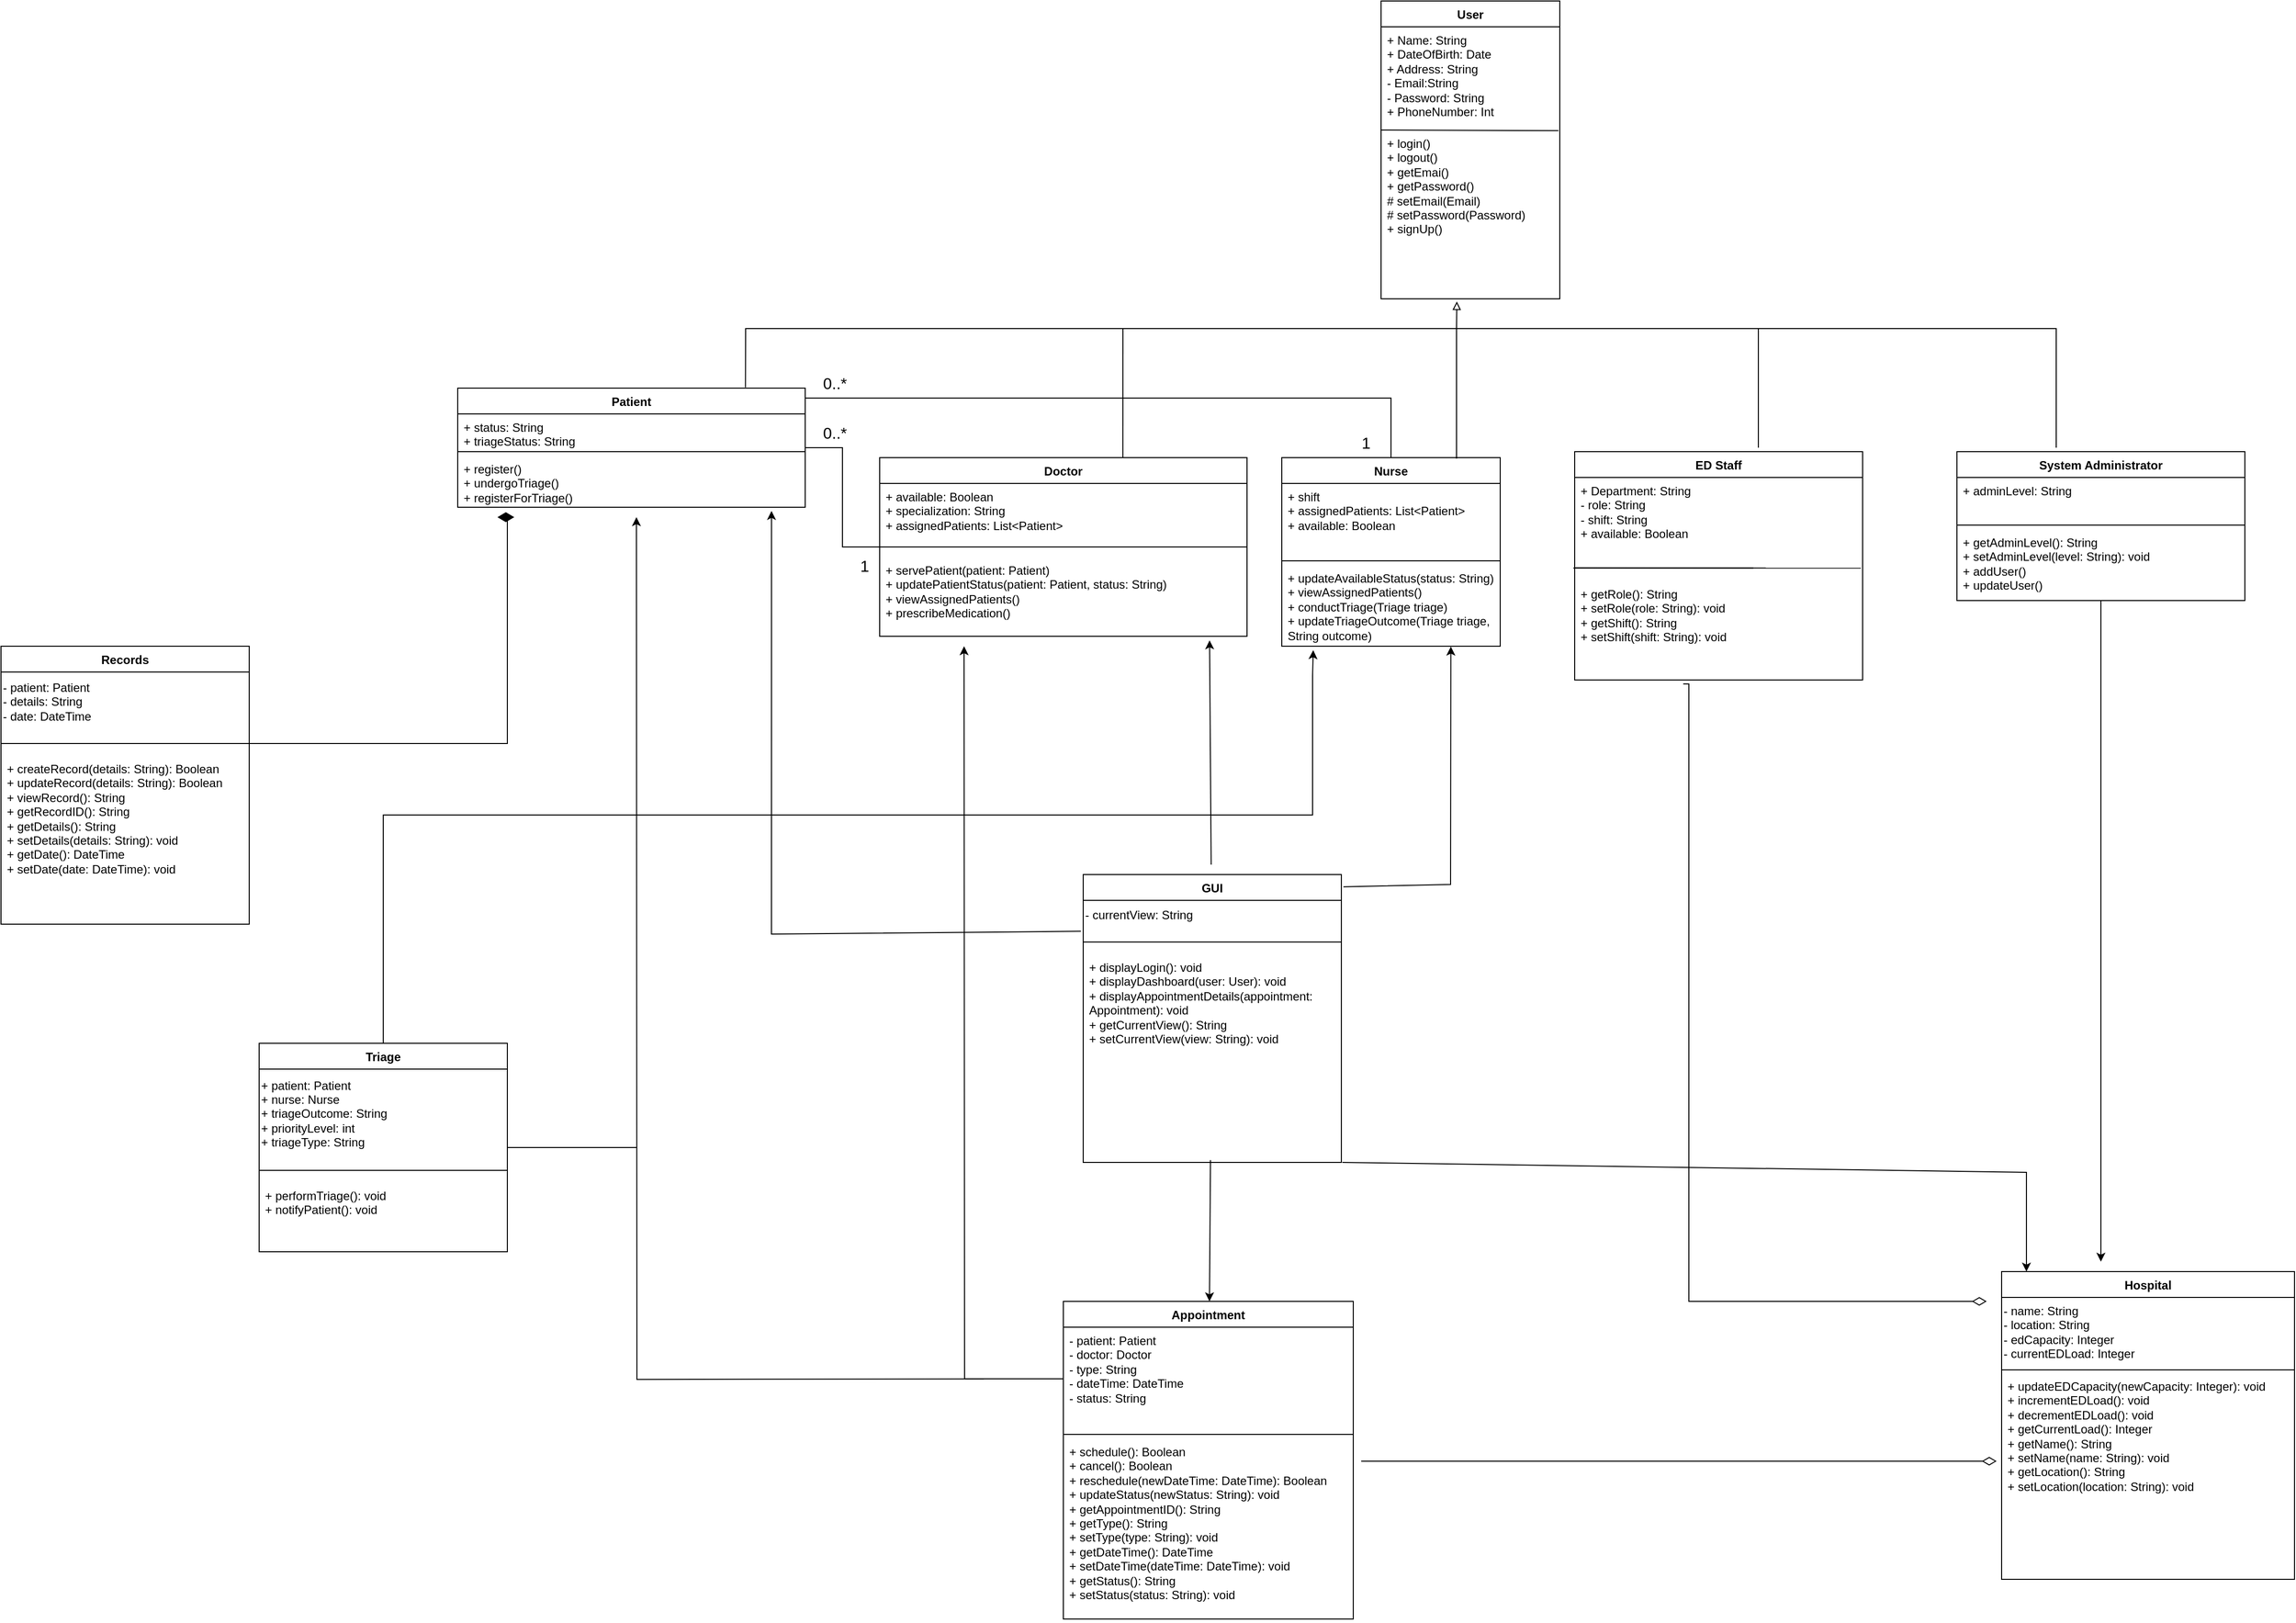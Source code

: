 <mxfile version="24.7.17">
  <diagram name="Page-1" id="8p4IRBJsOH0NWqh5FR3a">
    <mxGraphModel dx="5620" dy="-21175" grid="1" gridSize="10" guides="1" tooltips="1" connect="1" arrows="1" fold="1" page="1" pageScale="1" pageWidth="850" pageHeight="1100" math="0" shadow="0">
      <root>
        <mxCell id="0" />
        <mxCell id="1" parent="0" />
        <mxCell id="6I1sl8L_XAqL_WmrRl12-2" value="Nurse" style="swimlane;fontStyle=1;align=center;verticalAlign=top;childLayout=stackLayout;horizontal=1;startSize=26;horizontalStack=0;resizeParent=1;resizeParentMax=0;resizeLast=0;collapsible=1;marginBottom=0;whiteSpace=wrap;html=1;" parent="1" vertex="1">
          <mxGeometry x="1130" y="25630" width="220" height="190" as="geometry" />
        </mxCell>
        <mxCell id="6I1sl8L_XAqL_WmrRl12-3" value="&lt;div&gt;&lt;span style=&quot;background-color: initial;&quot;&gt;+ shift&lt;/span&gt;&lt;br&gt;&lt;/div&gt;&lt;div&gt;+ assignedPatients: List&amp;lt;Patient&amp;gt;&lt;br&gt;&lt;/div&gt;&lt;div&gt;+ available: Boolean&lt;br&gt;&lt;/div&gt;" style="text;strokeColor=none;fillColor=none;align=left;verticalAlign=top;spacingLeft=4;spacingRight=4;overflow=hidden;rotatable=0;points=[[0,0.5],[1,0.5]];portConstraint=eastwest;whiteSpace=wrap;html=1;" parent="6I1sl8L_XAqL_WmrRl12-2" vertex="1">
          <mxGeometry y="26" width="220" height="74" as="geometry" />
        </mxCell>
        <mxCell id="6I1sl8L_XAqL_WmrRl12-4" value="" style="line;strokeWidth=1;fillColor=none;align=left;verticalAlign=middle;spacingTop=-1;spacingLeft=3;spacingRight=3;rotatable=0;labelPosition=right;points=[];portConstraint=eastwest;strokeColor=inherit;" parent="6I1sl8L_XAqL_WmrRl12-2" vertex="1">
          <mxGeometry y="100" width="220" height="8" as="geometry" />
        </mxCell>
        <mxCell id="6I1sl8L_XAqL_WmrRl12-5" value="&lt;div&gt;+ updateAvailableStatus(status: String)&lt;/div&gt;&lt;div&gt;&lt;span style=&quot;background-color: initial;&quot;&gt;+ viewAssignedPatients()&lt;/span&gt;&lt;/div&gt;&lt;div&gt;+ conductTriage(Triage triage)&lt;/div&gt;&lt;div&gt;+ updateTriageOutcome(Triage triage, String outcome)&lt;br&gt;&lt;/div&gt;&lt;div&gt;&lt;br&gt;&lt;/div&gt;" style="text;strokeColor=none;fillColor=none;align=left;verticalAlign=top;spacingLeft=4;spacingRight=4;overflow=hidden;rotatable=0;points=[[0,0.5],[1,0.5]];portConstraint=eastwest;whiteSpace=wrap;html=1;" parent="6I1sl8L_XAqL_WmrRl12-2" vertex="1">
          <mxGeometry y="108" width="220" height="82" as="geometry" />
        </mxCell>
        <mxCell id="M8oscCmM2QQ_4ZqXX-RY-12" style="edgeStyle=orthogonalEdgeStyle;rounded=0;orthogonalLoop=1;jettySize=auto;html=1;entryX=0;entryY=0.5;entryDx=0;entryDy=0;endArrow=none;endFill=0;" parent="1" source="6I1sl8L_XAqL_WmrRl12-6" target="6I1sl8L_XAqL_WmrRl12-19" edge="1">
          <mxGeometry relative="1" as="geometry" />
        </mxCell>
        <mxCell id="6I1sl8L_XAqL_WmrRl12-6" value="Patient" style="swimlane;fontStyle=1;align=center;verticalAlign=top;childLayout=stackLayout;horizontal=1;startSize=26;horizontalStack=0;resizeParent=1;resizeParentMax=0;resizeLast=0;collapsible=1;marginBottom=0;whiteSpace=wrap;html=1;" parent="1" vertex="1">
          <mxGeometry x="300" y="25560" width="350" height="120" as="geometry" />
        </mxCell>
        <mxCell id="6I1sl8L_XAqL_WmrRl12-7" value="&lt;div&gt;+ status: String&lt;br&gt;&lt;/div&gt;&lt;div&gt;+ triageStatus: String&lt;/div&gt;" style="text;strokeColor=none;fillColor=none;align=left;verticalAlign=top;spacingLeft=4;spacingRight=4;overflow=hidden;rotatable=0;points=[[0,0.5],[1,0.5]];portConstraint=eastwest;whiteSpace=wrap;html=1;" parent="6I1sl8L_XAqL_WmrRl12-6" vertex="1">
          <mxGeometry y="26" width="350" height="34" as="geometry" />
        </mxCell>
        <mxCell id="6I1sl8L_XAqL_WmrRl12-8" value="" style="line;strokeWidth=1;fillColor=none;align=left;verticalAlign=middle;spacingTop=-1;spacingLeft=3;spacingRight=3;rotatable=0;labelPosition=right;points=[];portConstraint=eastwest;strokeColor=inherit;" parent="6I1sl8L_XAqL_WmrRl12-6" vertex="1">
          <mxGeometry y="60" width="350" height="8" as="geometry" />
        </mxCell>
        <mxCell id="6I1sl8L_XAqL_WmrRl12-9" value="&lt;div&gt;+ register()&lt;/div&gt;&lt;div&gt;&lt;span style=&quot;background-color: initial;&quot;&gt;+ undergoTriage()&lt;/span&gt;&lt;/div&gt;&lt;div&gt;+ registerForTriage()&lt;br&gt;&lt;/div&gt;&lt;div&gt;&lt;span style=&quot;background-color: initial;&quot;&gt;&lt;br&gt;&lt;/span&gt;&lt;/div&gt;" style="text;strokeColor=none;fillColor=none;align=left;verticalAlign=top;spacingLeft=4;spacingRight=4;overflow=hidden;rotatable=0;points=[[0,0.5],[1,0.5]];portConstraint=eastwest;whiteSpace=wrap;html=1;" parent="6I1sl8L_XAqL_WmrRl12-6" vertex="1">
          <mxGeometry y="68" width="350" height="52" as="geometry" />
        </mxCell>
        <mxCell id="6I1sl8L_XAqL_WmrRl12-10" value="ED Staff" style="swimlane;fontStyle=1;align=center;verticalAlign=top;childLayout=stackLayout;horizontal=1;startSize=26;horizontalStack=0;resizeParent=1;resizeParentMax=0;resizeLast=0;collapsible=1;marginBottom=0;whiteSpace=wrap;html=1;" parent="1" vertex="1">
          <mxGeometry x="1425" y="25624" width="290" height="230" as="geometry" />
        </mxCell>
        <mxCell id="6I1sl8L_XAqL_WmrRl12-11" value="&lt;div&gt;&lt;span style=&quot;background-color: initial;&quot;&gt;+ Department: String&lt;/span&gt;&lt;br&gt;&lt;/div&gt;&lt;div&gt;- role: String&amp;nbsp;&lt;/div&gt;&lt;div&gt;- shift: String&lt;/div&gt;&lt;div&gt;+ available: Boolean&amp;nbsp;&lt;br&gt;&lt;/div&gt;" style="text;strokeColor=none;fillColor=none;align=left;verticalAlign=top;spacingLeft=4;spacingRight=4;overflow=hidden;rotatable=0;points=[[0,0.5],[1,0.5]];portConstraint=eastwest;whiteSpace=wrap;html=1;" parent="6I1sl8L_XAqL_WmrRl12-10" vertex="1">
          <mxGeometry y="26" width="290" height="104" as="geometry" />
        </mxCell>
        <mxCell id="6I1sl8L_XAqL_WmrRl12-13" value="" style="endArrow=none;html=1;rounded=0;entryX=0.994;entryY=0.878;entryDx=0;entryDy=0;entryPerimeter=0;" parent="6I1sl8L_XAqL_WmrRl12-10" target="6I1sl8L_XAqL_WmrRl12-11" edge="1">
          <mxGeometry width="50" height="50" relative="1" as="geometry">
            <mxPoint y="117" as="sourcePoint" />
            <mxPoint x="159.96" y="117.312" as="targetPoint" />
          </mxGeometry>
        </mxCell>
        <mxCell id="6I1sl8L_XAqL_WmrRl12-14" value="" style="endArrow=none;html=1;rounded=0;entryX=0.994;entryY=0.878;entryDx=0;entryDy=0;entryPerimeter=0;exitX=-0.013;exitY=0.878;exitDx=0;exitDy=0;exitPerimeter=0;" parent="6I1sl8L_XAqL_WmrRl12-10" edge="1">
          <mxGeometry width="50" height="50" relative="1" as="geometry">
            <mxPoint x="-1.34" y="117.312" as="sourcePoint" />
            <mxPoint x="179.92" y="117.312" as="targetPoint" />
          </mxGeometry>
        </mxCell>
        <mxCell id="6I1sl8L_XAqL_WmrRl12-12" value="+ getRole(): String&lt;div&gt;+ setRole(role: String): void&lt;/div&gt;&lt;div&gt;+ getShift(): String&lt;/div&gt;&lt;div&gt;+ setShift(shift: String): void&lt;br&gt;&lt;/div&gt;" style="text;strokeColor=none;fillColor=none;align=left;verticalAlign=top;spacingLeft=4;spacingRight=4;overflow=hidden;rotatable=0;points=[[0,0.5],[1,0.5]];portConstraint=eastwest;whiteSpace=wrap;html=1;" parent="6I1sl8L_XAqL_WmrRl12-10" vertex="1">
          <mxGeometry y="130" width="290" height="100" as="geometry" />
        </mxCell>
        <mxCell id="M8oscCmM2QQ_4ZqXX-RY-5" style="edgeStyle=orthogonalEdgeStyle;rounded=0;orthogonalLoop=1;jettySize=auto;html=1;" parent="1" source="6I1sl8L_XAqL_WmrRl12-15" edge="1">
          <mxGeometry relative="1" as="geometry">
            <mxPoint x="1955" y="26440.0" as="targetPoint" />
          </mxGeometry>
        </mxCell>
        <mxCell id="6I1sl8L_XAqL_WmrRl12-15" value="System Administrator" style="swimlane;fontStyle=1;align=center;verticalAlign=top;childLayout=stackLayout;horizontal=1;startSize=26;horizontalStack=0;resizeParent=1;resizeParentMax=0;resizeLast=0;collapsible=1;marginBottom=0;whiteSpace=wrap;html=1;" parent="1" vertex="1">
          <mxGeometry x="1810" y="25624" width="290" height="150" as="geometry" />
        </mxCell>
        <mxCell id="6I1sl8L_XAqL_WmrRl12-16" value="&lt;div&gt;+ adminLevel: String&lt;/div&gt;" style="text;strokeColor=none;fillColor=none;align=left;verticalAlign=top;spacingLeft=4;spacingRight=4;overflow=hidden;rotatable=0;points=[[0,0.5],[1,0.5]];portConstraint=eastwest;whiteSpace=wrap;html=1;" parent="6I1sl8L_XAqL_WmrRl12-15" vertex="1">
          <mxGeometry y="26" width="290" height="44" as="geometry" />
        </mxCell>
        <mxCell id="6I1sl8L_XAqL_WmrRl12-17" value="" style="line;strokeWidth=1;fillColor=none;align=left;verticalAlign=middle;spacingTop=-1;spacingLeft=3;spacingRight=3;rotatable=0;labelPosition=right;points=[];portConstraint=eastwest;strokeColor=inherit;" parent="6I1sl8L_XAqL_WmrRl12-15" vertex="1">
          <mxGeometry y="70" width="290" height="8" as="geometry" />
        </mxCell>
        <mxCell id="6I1sl8L_XAqL_WmrRl12-18" value="+ getAdminLevel(): String&amp;nbsp;&lt;div&gt;+ setAdminLevel(level: String): void&lt;/div&gt;&lt;div&gt;+ addUser()&lt;/div&gt;&lt;div&gt;+ updateUser()&lt;/div&gt;" style="text;strokeColor=none;fillColor=none;align=left;verticalAlign=top;spacingLeft=4;spacingRight=4;overflow=hidden;rotatable=0;points=[[0,0.5],[1,0.5]];portConstraint=eastwest;whiteSpace=wrap;html=1;" parent="6I1sl8L_XAqL_WmrRl12-15" vertex="1">
          <mxGeometry y="78" width="290" height="72" as="geometry" />
        </mxCell>
        <mxCell id="6I1sl8L_XAqL_WmrRl12-19" value="Doctor" style="swimlane;fontStyle=1;align=center;verticalAlign=top;childLayout=stackLayout;horizontal=1;startSize=26;horizontalStack=0;resizeParent=1;resizeParentMax=0;resizeLast=0;collapsible=1;marginBottom=0;whiteSpace=wrap;html=1;" parent="1" vertex="1">
          <mxGeometry x="725" y="25630" width="370" height="180" as="geometry" />
        </mxCell>
        <mxCell id="6I1sl8L_XAqL_WmrRl12-20" value="&lt;div&gt;&lt;span style=&quot;background-color: initial;&quot;&gt;+ available: Boolean&lt;/span&gt;&lt;br&gt;&lt;/div&gt;&lt;div&gt;+ specialization: String&lt;/div&gt;&lt;div&gt;+ assignedPatients: List&amp;lt;Patient&amp;gt;&lt;br&gt;&lt;/div&gt;" style="text;strokeColor=none;fillColor=none;align=left;verticalAlign=top;spacingLeft=4;spacingRight=4;overflow=hidden;rotatable=0;points=[[0,0.5],[1,0.5]];portConstraint=eastwest;whiteSpace=wrap;html=1;" parent="6I1sl8L_XAqL_WmrRl12-19" vertex="1">
          <mxGeometry y="26" width="370" height="54" as="geometry" />
        </mxCell>
        <mxCell id="6I1sl8L_XAqL_WmrRl12-21" value="" style="line;strokeWidth=1;fillColor=none;align=left;verticalAlign=middle;spacingTop=-1;spacingLeft=3;spacingRight=3;rotatable=0;labelPosition=right;points=[];portConstraint=eastwest;strokeColor=inherit;" parent="6I1sl8L_XAqL_WmrRl12-19" vertex="1">
          <mxGeometry y="80" width="370" height="20" as="geometry" />
        </mxCell>
        <mxCell id="6I1sl8L_XAqL_WmrRl12-22" value="&lt;div&gt;+ servePatient(patient: Patient)&lt;/div&gt;&lt;div&gt;+ updatePatientStatus(patient: Patient, status: String)&lt;/div&gt;&lt;div&gt;+ viewAssignedPatients()&lt;/div&gt;&lt;div&gt;+ prescribeMedication()&lt;/div&gt;" style="text;strokeColor=none;fillColor=none;align=left;verticalAlign=top;spacingLeft=4;spacingRight=4;overflow=hidden;rotatable=0;points=[[0,0.5],[1,0.5]];portConstraint=eastwest;whiteSpace=wrap;html=1;" parent="6I1sl8L_XAqL_WmrRl12-19" vertex="1">
          <mxGeometry y="100" width="370" height="80" as="geometry" />
        </mxCell>
        <mxCell id="6I1sl8L_XAqL_WmrRl12-23" value="User" style="swimlane;fontStyle=1;align=center;verticalAlign=top;childLayout=stackLayout;horizontal=1;startSize=26;horizontalStack=0;resizeParent=1;resizeParentMax=0;resizeLast=0;collapsible=1;marginBottom=0;whiteSpace=wrap;html=1;" parent="1" vertex="1">
          <mxGeometry x="1230" y="25170" width="180" height="300" as="geometry" />
        </mxCell>
        <mxCell id="6I1sl8L_XAqL_WmrRl12-24" value="&lt;div&gt;+ Name: String&lt;/div&gt;&lt;div&gt;+ DateOfBirth: Date&lt;/div&gt;&lt;div&gt;+ Address: String&lt;/div&gt;&lt;div&gt;- Email:String&lt;/div&gt;&lt;div&gt;- Password: String&lt;/div&gt;&lt;div&gt;+ PhoneNumber: Int&lt;br&gt;&lt;/div&gt;" style="text;strokeColor=none;fillColor=none;align=left;verticalAlign=top;spacingLeft=4;spacingRight=4;overflow=hidden;rotatable=0;points=[[0,0.5],[1,0.5]];portConstraint=eastwest;whiteSpace=wrap;html=1;" parent="6I1sl8L_XAqL_WmrRl12-23" vertex="1">
          <mxGeometry y="26" width="180" height="104" as="geometry" />
        </mxCell>
        <mxCell id="6I1sl8L_XAqL_WmrRl12-25" value="&lt;div&gt;&lt;span style=&quot;background-color: initial;&quot;&gt;+ login()&lt;/span&gt;&lt;/div&gt;&lt;div&gt;&lt;span style=&quot;background-color: initial;&quot;&gt;+ logout()&lt;/span&gt;&lt;/div&gt;&lt;span style=&quot;background-color: initial;&quot;&gt;+ getEmai()&lt;/span&gt;&lt;div&gt;+ getPassword()&lt;/div&gt;&lt;div&gt;&lt;span style=&quot;background-color: initial;&quot;&gt;# setEmail(Email)&lt;/span&gt;&lt;br&gt;&lt;/div&gt;&lt;div&gt;# setPassword(Password)&lt;/div&gt;&lt;div&gt;+ signUp()&lt;/div&gt;&lt;div&gt;&lt;br&gt;&lt;/div&gt;&lt;div&gt;&lt;br&gt;&lt;/div&gt;" style="text;strokeColor=none;fillColor=none;align=left;verticalAlign=top;spacingLeft=4;spacingRight=4;overflow=hidden;rotatable=0;points=[[0,0.5],[1,0.5]];portConstraint=eastwest;whiteSpace=wrap;html=1;" parent="6I1sl8L_XAqL_WmrRl12-23" vertex="1">
          <mxGeometry y="130" width="180" height="170" as="geometry" />
        </mxCell>
        <mxCell id="6I1sl8L_XAqL_WmrRl12-26" value="" style="endArrow=none;html=1;rounded=0;entryX=0.987;entryY=0.004;entryDx=0;entryDy=0;entryPerimeter=0;exitX=-0.009;exitY=0;exitDx=0;exitDy=0;exitPerimeter=0;" parent="6I1sl8L_XAqL_WmrRl12-23" edge="1">
          <mxGeometry width="50" height="50" relative="1" as="geometry">
            <mxPoint x="-0.62" y="130" as="sourcePoint" />
            <mxPoint x="178.66" y="130.68" as="targetPoint" />
          </mxGeometry>
        </mxCell>
        <mxCell id="6I1sl8L_XAqL_WmrRl12-27" value="Appointment" style="swimlane;fontStyle=1;align=center;verticalAlign=top;childLayout=stackLayout;horizontal=1;startSize=26;horizontalStack=0;resizeParent=1;resizeParentMax=0;resizeLast=0;collapsible=1;marginBottom=0;whiteSpace=wrap;html=1;" parent="1" vertex="1">
          <mxGeometry x="910" y="26480" width="292" height="320" as="geometry" />
        </mxCell>
        <mxCell id="M8oscCmM2QQ_4ZqXX-RY-10" style="edgeStyle=orthogonalEdgeStyle;rounded=0;orthogonalLoop=1;jettySize=auto;html=1;" parent="6I1sl8L_XAqL_WmrRl12-27" source="6I1sl8L_XAqL_WmrRl12-28" edge="1">
          <mxGeometry relative="1" as="geometry">
            <mxPoint x="-100" y="-660" as="targetPoint" />
          </mxGeometry>
        </mxCell>
        <mxCell id="6I1sl8L_XAqL_WmrRl12-28" value="- patient: Patient&lt;br&gt;- doctor: Doctor&lt;br&gt;- type: String&lt;br&gt;- dateTime: DateTime&lt;br&gt;- status: String&amp;nbsp;" style="text;strokeColor=none;fillColor=none;align=left;verticalAlign=top;spacingLeft=4;spacingRight=4;overflow=hidden;rotatable=0;points=[[0,0.5],[1,0.5]];portConstraint=eastwest;whiteSpace=wrap;html=1;" parent="6I1sl8L_XAqL_WmrRl12-27" vertex="1">
          <mxGeometry y="26" width="292" height="104" as="geometry" />
        </mxCell>
        <mxCell id="6I1sl8L_XAqL_WmrRl12-29" value="" style="line;strokeWidth=1;fillColor=none;align=left;verticalAlign=middle;spacingTop=-1;spacingLeft=3;spacingRight=3;rotatable=0;labelPosition=right;points=[];portConstraint=eastwest;strokeColor=inherit;" parent="6I1sl8L_XAqL_WmrRl12-27" vertex="1">
          <mxGeometry y="130" width="292" height="8" as="geometry" />
        </mxCell>
        <mxCell id="6I1sl8L_XAqL_WmrRl12-30" value="+ schedule(): Boolean&lt;div&gt;+ cancel(): Boolean&lt;/div&gt;&lt;div&gt;+ reschedule(newDateTime: DateTime): Boolean&amp;nbsp;&lt;/div&gt;&lt;div&gt;+ updateStatus(newStatus: String): void&lt;/div&gt;&lt;div&gt;+ getAppointmentID(): String&lt;/div&gt;&lt;div&gt;+ getType(): String&lt;/div&gt;&lt;div&gt;+ setType(type: String): void&lt;/div&gt;&lt;div&gt;+ getDateTime(): DateTime&lt;/div&gt;&lt;div&gt;+ setDateTime(dateTime: DateTime): void&lt;/div&gt;&lt;div&gt;+ getStatus(): String&lt;/div&gt;&lt;div&gt;+ setStatus(status: String): void&lt;br&gt;&lt;/div&gt;" style="text;strokeColor=none;fillColor=none;align=left;verticalAlign=top;spacingLeft=4;spacingRight=4;overflow=hidden;rotatable=0;points=[[0,0.5],[1,0.5]];portConstraint=eastwest;whiteSpace=wrap;html=1;" parent="6I1sl8L_XAqL_WmrRl12-27" vertex="1">
          <mxGeometry y="138" width="292" height="182" as="geometry" />
        </mxCell>
        <mxCell id="6I1sl8L_XAqL_WmrRl12-39" value="Hospital" style="swimlane;fontStyle=1;align=center;verticalAlign=top;childLayout=stackLayout;horizontal=1;startSize=26;horizontalStack=0;resizeParent=1;resizeParentMax=0;resizeLast=0;collapsible=1;marginBottom=0;whiteSpace=wrap;html=1;" parent="1" vertex="1">
          <mxGeometry x="1855" y="26450" width="295" height="310" as="geometry" />
        </mxCell>
        <mxCell id="6I1sl8L_XAqL_WmrRl12-40" value="- name: String&lt;br&gt;- location: String&lt;br&gt;- edCapacity: Integer&lt;br&gt;- currentEDLoad: Integer" style="text;html=1;align=left;verticalAlign=middle;resizable=0;points=[];autosize=1;strokeColor=none;fillColor=none;" parent="6I1sl8L_XAqL_WmrRl12-39" vertex="1">
          <mxGeometry y="26" width="295" height="70" as="geometry" />
        </mxCell>
        <mxCell id="6I1sl8L_XAqL_WmrRl12-41" value="" style="line;strokeWidth=1;fillColor=none;align=left;verticalAlign=middle;spacingTop=-1;spacingLeft=3;spacingRight=3;rotatable=0;labelPosition=right;points=[];portConstraint=eastwest;strokeColor=inherit;" parent="6I1sl8L_XAqL_WmrRl12-39" vertex="1">
          <mxGeometry y="96" width="295" height="6" as="geometry" />
        </mxCell>
        <mxCell id="6I1sl8L_XAqL_WmrRl12-42" value="+ updateEDCapacity(newCapacity: Integer): void&lt;br/&gt;+ incrementEDLoad(): void&lt;br/&gt;+ decrementEDLoad(): void&lt;br/&gt;+ getCurrentLoad(): Integer&lt;br/&gt;+ getName(): String&lt;br/&gt;+ setName(name: String): void&lt;br/&gt;+ getLocation(): String&lt;br/&gt;+ setLocation(location: String): void" style="text;strokeColor=none;fillColor=none;align=left;verticalAlign=top;spacingLeft=4;spacingRight=4;overflow=hidden;rotatable=0;points=[[0,0.5],[1,0.5]];portConstraint=eastwest;whiteSpace=wrap;html=1;" parent="6I1sl8L_XAqL_WmrRl12-39" vertex="1">
          <mxGeometry y="102" width="295" height="208" as="geometry" />
        </mxCell>
        <mxCell id="6I1sl8L_XAqL_WmrRl12-51" value="Records" style="swimlane;fontStyle=1;align=center;verticalAlign=top;childLayout=stackLayout;horizontal=1;startSize=26;horizontalStack=0;resizeParent=1;resizeParentMax=0;resizeLast=0;collapsible=1;marginBottom=0;whiteSpace=wrap;html=1;" parent="1" vertex="1">
          <mxGeometry x="-160" y="25820" width="250" height="280" as="geometry" />
        </mxCell>
        <mxCell id="6I1sl8L_XAqL_WmrRl12-52" value="- patient: Patient&lt;br/&gt;- details: String&lt;br/&gt;- date: DateTime" style="text;html=1;align=left;verticalAlign=middle;resizable=0;points=[];autosize=1;strokeColor=none;fillColor=none;" parent="6I1sl8L_XAqL_WmrRl12-51" vertex="1">
          <mxGeometry y="26" width="250" height="60" as="geometry" />
        </mxCell>
        <mxCell id="6I1sl8L_XAqL_WmrRl12-53" value="" style="line;strokeWidth=1;fillColor=none;align=left;verticalAlign=middle;spacingTop=-1;spacingLeft=3;spacingRight=3;rotatable=0;labelPosition=right;points=[];portConstraint=eastwest;strokeColor=inherit;" parent="6I1sl8L_XAqL_WmrRl12-51" vertex="1">
          <mxGeometry y="86" width="250" height="24" as="geometry" />
        </mxCell>
        <mxCell id="6I1sl8L_XAqL_WmrRl12-54" value="+ createRecord(details: String): Boolean&lt;br/&gt;+ updateRecord(details: String): Boolean&lt;br/&gt;+ viewRecord(): String&lt;br/&gt;+ getRecordID(): String&lt;br/&gt;+ getDetails(): String&lt;br/&gt;+ setDetails(details: String): void&lt;br/&gt;+ getDate(): DateTime&lt;br/&gt;+ setDate(date: DateTime): void" style="text;strokeColor=none;fillColor=none;align=left;verticalAlign=top;spacingLeft=4;spacingRight=4;overflow=hidden;rotatable=0;points=[[0,0.5],[1,0.5]];portConstraint=eastwest;whiteSpace=wrap;html=1;" parent="6I1sl8L_XAqL_WmrRl12-51" vertex="1">
          <mxGeometry y="110" width="250" height="170" as="geometry" />
        </mxCell>
        <mxCell id="6I1sl8L_XAqL_WmrRl12-55" value="" style="endArrow=none;html=1;rounded=0;" parent="1" edge="1">
          <mxGeometry width="50" height="50" relative="1" as="geometry">
            <mxPoint x="1040" y="25500" as="sourcePoint" />
            <mxPoint x="1610" y="25500" as="targetPoint" />
          </mxGeometry>
        </mxCell>
        <mxCell id="6I1sl8L_XAqL_WmrRl12-56" value="" style="endArrow=block;html=1;rounded=0;entryX=0.424;entryY=1.016;entryDx=0;entryDy=0;entryPerimeter=0;endFill=0;" parent="1" target="6I1sl8L_XAqL_WmrRl12-25" edge="1">
          <mxGeometry width="50" height="50" relative="1" as="geometry">
            <mxPoint x="1306" y="25500" as="sourcePoint" />
            <mxPoint x="1140" y="25600" as="targetPoint" />
          </mxGeometry>
        </mxCell>
        <mxCell id="6I1sl8L_XAqL_WmrRl12-57" value="" style="endArrow=none;html=1;rounded=0;exitX=0.662;exitY=0;exitDx=0;exitDy=0;exitPerimeter=0;" parent="1" source="6I1sl8L_XAqL_WmrRl12-19" edge="1">
          <mxGeometry width="50" height="50" relative="1" as="geometry">
            <mxPoint x="1090" y="25650" as="sourcePoint" />
            <mxPoint x="970" y="25500" as="targetPoint" />
          </mxGeometry>
        </mxCell>
        <mxCell id="6I1sl8L_XAqL_WmrRl12-58" value="" style="endArrow=none;html=1;rounded=0;" parent="1" edge="1">
          <mxGeometry width="50" height="50" relative="1" as="geometry">
            <mxPoint x="1610" y="25620" as="sourcePoint" />
            <mxPoint x="1610" y="25500" as="targetPoint" />
          </mxGeometry>
        </mxCell>
        <mxCell id="6I1sl8L_XAqL_WmrRl12-59" value="" style="endArrow=none;html=1;rounded=0;" parent="1" edge="1">
          <mxGeometry width="50" height="50" relative="1" as="geometry">
            <mxPoint x="1306" y="25631" as="sourcePoint" />
            <mxPoint x="1306" y="25500" as="targetPoint" />
          </mxGeometry>
        </mxCell>
        <mxCell id="6I1sl8L_XAqL_WmrRl12-60" value="" style="endArrow=none;html=1;rounded=0;exitX=0.828;exitY=-0.006;exitDx=0;exitDy=0;exitPerimeter=0;" parent="1" source="6I1sl8L_XAqL_WmrRl12-6" edge="1">
          <mxGeometry width="50" height="50" relative="1" as="geometry">
            <mxPoint x="1090" y="25650" as="sourcePoint" />
            <mxPoint x="1040" y="25500" as="targetPoint" />
            <Array as="points">
              <mxPoint x="590" y="25500" />
            </Array>
          </mxGeometry>
        </mxCell>
        <mxCell id="6I1sl8L_XAqL_WmrRl12-61" value="" style="endArrow=none;html=1;rounded=0;" parent="1" edge="1">
          <mxGeometry width="50" height="50" relative="1" as="geometry">
            <mxPoint x="1910" y="25620" as="sourcePoint" />
            <mxPoint x="1610" y="25500" as="targetPoint" />
            <Array as="points">
              <mxPoint x="1910" y="25500" />
            </Array>
          </mxGeometry>
        </mxCell>
        <mxCell id="6I1sl8L_XAqL_WmrRl12-67" value="" style="endArrow=none;html=1;endSize=12;startArrow=diamondThin;startSize=14;startFill=1;edgeStyle=orthogonalEdgeStyle;align=left;verticalAlign=bottom;rounded=0;endFill=0;" parent="1" target="6I1sl8L_XAqL_WmrRl12-53" edge="1">
          <mxGeometry x="-1" y="3" relative="1" as="geometry">
            <mxPoint x="340" y="25690" as="sourcePoint" />
            <mxPoint x="1200" y="25850" as="targetPoint" />
            <Array as="points">
              <mxPoint x="350" y="25690" />
              <mxPoint x="350" y="25918" />
            </Array>
          </mxGeometry>
        </mxCell>
        <mxCell id="6I1sl8L_XAqL_WmrRl12-74" value="" style="endArrow=classic;html=1;rounded=0;exitX=0.903;exitY=1.072;exitDx=0;exitDy=0;exitPerimeter=0;entryX=0.903;entryY=1.072;entryDx=0;entryDy=0;entryPerimeter=0;" parent="1" target="6I1sl8L_XAqL_WmrRl12-9" edge="1">
          <mxGeometry width="50" height="50" relative="1" as="geometry">
            <mxPoint x="927.66" y="26107.184" as="sourcePoint" />
            <mxPoint x="670" y="25960" as="targetPoint" />
            <Array as="points">
              <mxPoint x="616" y="26110" />
            </Array>
          </mxGeometry>
        </mxCell>
        <mxCell id="6I1sl8L_XAqL_WmrRl12-76" value="" style="endArrow=classic;html=1;rounded=0;exitX=0.898;exitY=1.051;exitDx=0;exitDy=0;exitPerimeter=0;entryX=0.898;entryY=1.051;entryDx=0;entryDy=0;entryPerimeter=0;" parent="1" target="6I1sl8L_XAqL_WmrRl12-22" edge="1">
          <mxGeometry width="50" height="50" relative="1" as="geometry">
            <mxPoint x="1058.868" y="26040.0" as="sourcePoint" />
            <mxPoint x="670" y="26070" as="targetPoint" />
            <Array as="points" />
          </mxGeometry>
        </mxCell>
        <mxCell id="6I1sl8L_XAqL_WmrRl12-77" value="" style="endArrow=classic;html=1;rounded=0;exitX=0.774;exitY=1.005;exitDx=0;exitDy=0;exitPerimeter=0;entryX=0.774;entryY=1.005;entryDx=0;entryDy=0;entryPerimeter=0;" parent="1" target="6I1sl8L_XAqL_WmrRl12-5" edge="1">
          <mxGeometry width="50" height="50" relative="1" as="geometry">
            <mxPoint x="1192.08" y="26062.4" as="sourcePoint" />
            <mxPoint x="1067" y="25824" as="targetPoint" />
            <Array as="points">
              <mxPoint x="1300" y="26060" />
            </Array>
          </mxGeometry>
        </mxCell>
        <mxCell id="6I1sl8L_XAqL_WmrRl12-80" value="" style="endArrow=classic;html=1;rounded=0;" parent="1" edge="1">
          <mxGeometry width="50" height="50" relative="1" as="geometry">
            <mxPoint x="1191" y="26340" as="sourcePoint" />
            <mxPoint x="1880" y="26450" as="targetPoint" />
            <Array as="points">
              <mxPoint x="1880" y="26350" />
            </Array>
          </mxGeometry>
        </mxCell>
        <mxCell id="6I1sl8L_XAqL_WmrRl12-81" value="" style="endArrow=classic;html=1;rounded=0;exitX=0.493;exitY=0.989;exitDx=0;exitDy=0;exitPerimeter=0;" parent="1" source="M8oscCmM2QQ_4ZqXX-RY-4" target="6I1sl8L_XAqL_WmrRl12-27" edge="1">
          <mxGeometry width="50" height="50" relative="1" as="geometry">
            <mxPoint x="1049.34" y="26362.73" as="sourcePoint" />
            <mxPoint x="1600" y="26620" as="targetPoint" />
          </mxGeometry>
        </mxCell>
        <mxCell id="M8oscCmM2QQ_4ZqXX-RY-1" value="GUI" style="swimlane;fontStyle=1;align=center;verticalAlign=top;childLayout=stackLayout;horizontal=1;startSize=26;horizontalStack=0;resizeParent=1;resizeParentMax=0;resizeLast=0;collapsible=1;marginBottom=0;whiteSpace=wrap;html=1;" parent="1" vertex="1">
          <mxGeometry x="930" y="26050" width="260" height="290" as="geometry" />
        </mxCell>
        <mxCell id="M8oscCmM2QQ_4ZqXX-RY-2" value="- currentView: String" style="text;html=1;align=left;verticalAlign=middle;resizable=0;points=[];autosize=1;strokeColor=none;fillColor=none;" parent="M8oscCmM2QQ_4ZqXX-RY-1" vertex="1">
          <mxGeometry y="26" width="260" height="30" as="geometry" />
        </mxCell>
        <mxCell id="M8oscCmM2QQ_4ZqXX-RY-3" value="" style="line;strokeWidth=1;fillColor=none;align=left;verticalAlign=middle;spacingTop=-1;spacingLeft=3;spacingRight=3;rotatable=0;labelPosition=right;points=[];portConstraint=eastwest;strokeColor=inherit;" parent="M8oscCmM2QQ_4ZqXX-RY-1" vertex="1">
          <mxGeometry y="56" width="260" height="24" as="geometry" />
        </mxCell>
        <mxCell id="M8oscCmM2QQ_4ZqXX-RY-4" value="+ displayLogin(): void&lt;div&gt;+ displayDashboard(user: User): void&lt;/div&gt;&lt;div&gt;+ displayAppointmentDetails(appointment: Appointment): void&amp;nbsp;&lt;/div&gt;&lt;div&gt;+ getCurrentView(): String&lt;/div&gt;&lt;div&gt;+ setCurrentView(view: String): void&lt;/div&gt;" style="text;strokeColor=none;fillColor=none;align=left;verticalAlign=top;spacingLeft=4;spacingRight=4;overflow=hidden;rotatable=0;points=[[0,0.5],[1,0.5]];portConstraint=eastwest;whiteSpace=wrap;html=1;" parent="M8oscCmM2QQ_4ZqXX-RY-1" vertex="1">
          <mxGeometry y="80" width="260" height="210" as="geometry" />
        </mxCell>
        <mxCell id="M8oscCmM2QQ_4ZqXX-RY-8" value="" style="endArrow=diamondThin;html=1;endSize=12;startArrow=none;startSize=14;startFill=0;edgeStyle=orthogonalEdgeStyle;align=left;verticalAlign=bottom;rounded=0;endFill=0;" parent="1" edge="1">
          <mxGeometry x="-1" y="3" relative="1" as="geometry">
            <mxPoint x="1210" y="26641" as="sourcePoint" />
            <mxPoint x="1850" y="26641" as="targetPoint" />
          </mxGeometry>
        </mxCell>
        <mxCell id="M8oscCmM2QQ_4ZqXX-RY-9" style="edgeStyle=orthogonalEdgeStyle;rounded=0;orthogonalLoop=1;jettySize=auto;html=1;" parent="1" edge="1">
          <mxGeometry relative="1" as="geometry">
            <mxPoint x="480" y="25690" as="targetPoint" />
            <mxPoint x="830" y="26558.067" as="sourcePoint" />
          </mxGeometry>
        </mxCell>
        <mxCell id="M8oscCmM2QQ_4ZqXX-RY-16" style="edgeStyle=orthogonalEdgeStyle;rounded=0;orthogonalLoop=1;jettySize=auto;html=1;exitX=0;exitY=0;exitDx=0;exitDy=0;entryX=0.5;entryY=0;entryDx=0;entryDy=0;endArrow=none;endFill=0;" parent="1" source="M8oscCmM2QQ_4ZqXX-RY-14" target="6I1sl8L_XAqL_WmrRl12-2" edge="1">
          <mxGeometry relative="1" as="geometry" />
        </mxCell>
        <mxCell id="M8oscCmM2QQ_4ZqXX-RY-14" value="&lt;font style=&quot;font-size: 16px;&quot;&gt;0..*&lt;/font&gt;" style="text;html=1;align=center;verticalAlign=middle;whiteSpace=wrap;rounded=0;" parent="1" vertex="1">
          <mxGeometry x="650" y="25590" width="60" height="30" as="geometry" />
        </mxCell>
        <mxCell id="M8oscCmM2QQ_4ZqXX-RY-15" value="&lt;font style=&quot;font-size: 16px;&quot;&gt;1&lt;/font&gt;" style="text;html=1;align=center;verticalAlign=middle;whiteSpace=wrap;rounded=0;" parent="1" vertex="1">
          <mxGeometry x="680" y="25724" width="60" height="30" as="geometry" />
        </mxCell>
        <mxCell id="M8oscCmM2QQ_4ZqXX-RY-17" value="&lt;font style=&quot;font-size: 16px;&quot;&gt;0..*&lt;/font&gt;" style="text;html=1;align=center;verticalAlign=middle;whiteSpace=wrap;rounded=0;" parent="1" vertex="1">
          <mxGeometry x="650" y="25540" width="60" height="30" as="geometry" />
        </mxCell>
        <mxCell id="M8oscCmM2QQ_4ZqXX-RY-18" value="&lt;font style=&quot;font-size: 16px;&quot;&gt;1&lt;/font&gt;" style="text;html=1;align=center;verticalAlign=middle;whiteSpace=wrap;rounded=0;" parent="1" vertex="1">
          <mxGeometry x="1185" y="25600" width="60" height="30" as="geometry" />
        </mxCell>
        <mxCell id="KYRrboBj7Vg_x4o4IDn0-2" value="" style="endArrow=diamondThin;html=1;endSize=12;startArrow=none;startSize=14;startFill=0;edgeStyle=orthogonalEdgeStyle;align=left;verticalAlign=bottom;rounded=0;endFill=0;exitX=0.377;exitY=1.04;exitDx=0;exitDy=0;exitPerimeter=0;" edge="1" parent="1" source="6I1sl8L_XAqL_WmrRl12-12">
          <mxGeometry x="-1" y="3" relative="1" as="geometry">
            <mxPoint x="1540" y="25950" as="sourcePoint" />
            <mxPoint x="1840" y="26480" as="targetPoint" />
            <Array as="points">
              <mxPoint x="1540" y="25858" />
              <mxPoint x="1540" y="26480" />
            </Array>
          </mxGeometry>
        </mxCell>
        <mxCell id="KYRrboBj7Vg_x4o4IDn0-7" style="edgeStyle=orthogonalEdgeStyle;rounded=0;orthogonalLoop=1;jettySize=auto;html=1;endArrow=none;endFill=0;" edge="1" parent="1" source="KYRrboBj7Vg_x4o4IDn0-3">
          <mxGeometry relative="1" as="geometry">
            <mxPoint x="480" y="26325" as="targetPoint" />
          </mxGeometry>
        </mxCell>
        <mxCell id="KYRrboBj7Vg_x4o4IDn0-8" style="edgeStyle=orthogonalEdgeStyle;rounded=0;orthogonalLoop=1;jettySize=auto;html=1;entryX=0.144;entryY=1.049;entryDx=0;entryDy=0;entryPerimeter=0;" edge="1" parent="1" source="KYRrboBj7Vg_x4o4IDn0-3" target="6I1sl8L_XAqL_WmrRl12-5">
          <mxGeometry relative="1" as="geometry">
            <mxPoint x="1170" y="25850" as="targetPoint" />
            <Array as="points">
              <mxPoint x="225" y="25990" />
              <mxPoint x="1161" y="25990" />
              <mxPoint x="1161" y="25850" />
            </Array>
          </mxGeometry>
        </mxCell>
        <mxCell id="KYRrboBj7Vg_x4o4IDn0-3" value="Triage" style="swimlane;fontStyle=1;align=center;verticalAlign=top;childLayout=stackLayout;horizontal=1;startSize=26;horizontalStack=0;resizeParent=1;resizeParentMax=0;resizeLast=0;collapsible=1;marginBottom=0;whiteSpace=wrap;html=1;" vertex="1" parent="1">
          <mxGeometry x="100" y="26220" width="250" height="210" as="geometry" />
        </mxCell>
        <mxCell id="KYRrboBj7Vg_x4o4IDn0-4" value="+ patient: Patient&amp;nbsp;&lt;div&gt;+ nurse: Nurse&amp;nbsp;&lt;/div&gt;&lt;div&gt;+ triageOutcome: String&amp;nbsp;&lt;/div&gt;&lt;div&gt;+ priorityLevel: int&lt;/div&gt;&lt;div&gt;+ triageType: String&lt;/div&gt;" style="text;html=1;align=left;verticalAlign=middle;resizable=0;points=[];autosize=1;strokeColor=none;fillColor=none;" vertex="1" parent="KYRrboBj7Vg_x4o4IDn0-3">
          <mxGeometry y="26" width="250" height="90" as="geometry" />
        </mxCell>
        <mxCell id="KYRrboBj7Vg_x4o4IDn0-5" value="" style="line;strokeWidth=1;fillColor=none;align=left;verticalAlign=middle;spacingTop=-1;spacingLeft=3;spacingRight=3;rotatable=0;labelPosition=right;points=[];portConstraint=eastwest;strokeColor=inherit;" vertex="1" parent="KYRrboBj7Vg_x4o4IDn0-3">
          <mxGeometry y="116" width="250" height="24" as="geometry" />
        </mxCell>
        <mxCell id="KYRrboBj7Vg_x4o4IDn0-6" value="+ performTriage(): void&amp;nbsp;&lt;div&gt;+ notifyPatient(): void&lt;/div&gt;" style="text;strokeColor=none;fillColor=none;align=left;verticalAlign=top;spacingLeft=4;spacingRight=4;overflow=hidden;rotatable=0;points=[[0,0.5],[1,0.5]];portConstraint=eastwest;whiteSpace=wrap;html=1;" vertex="1" parent="KYRrboBj7Vg_x4o4IDn0-3">
          <mxGeometry y="140" width="250" height="70" as="geometry" />
        </mxCell>
      </root>
    </mxGraphModel>
  </diagram>
</mxfile>

